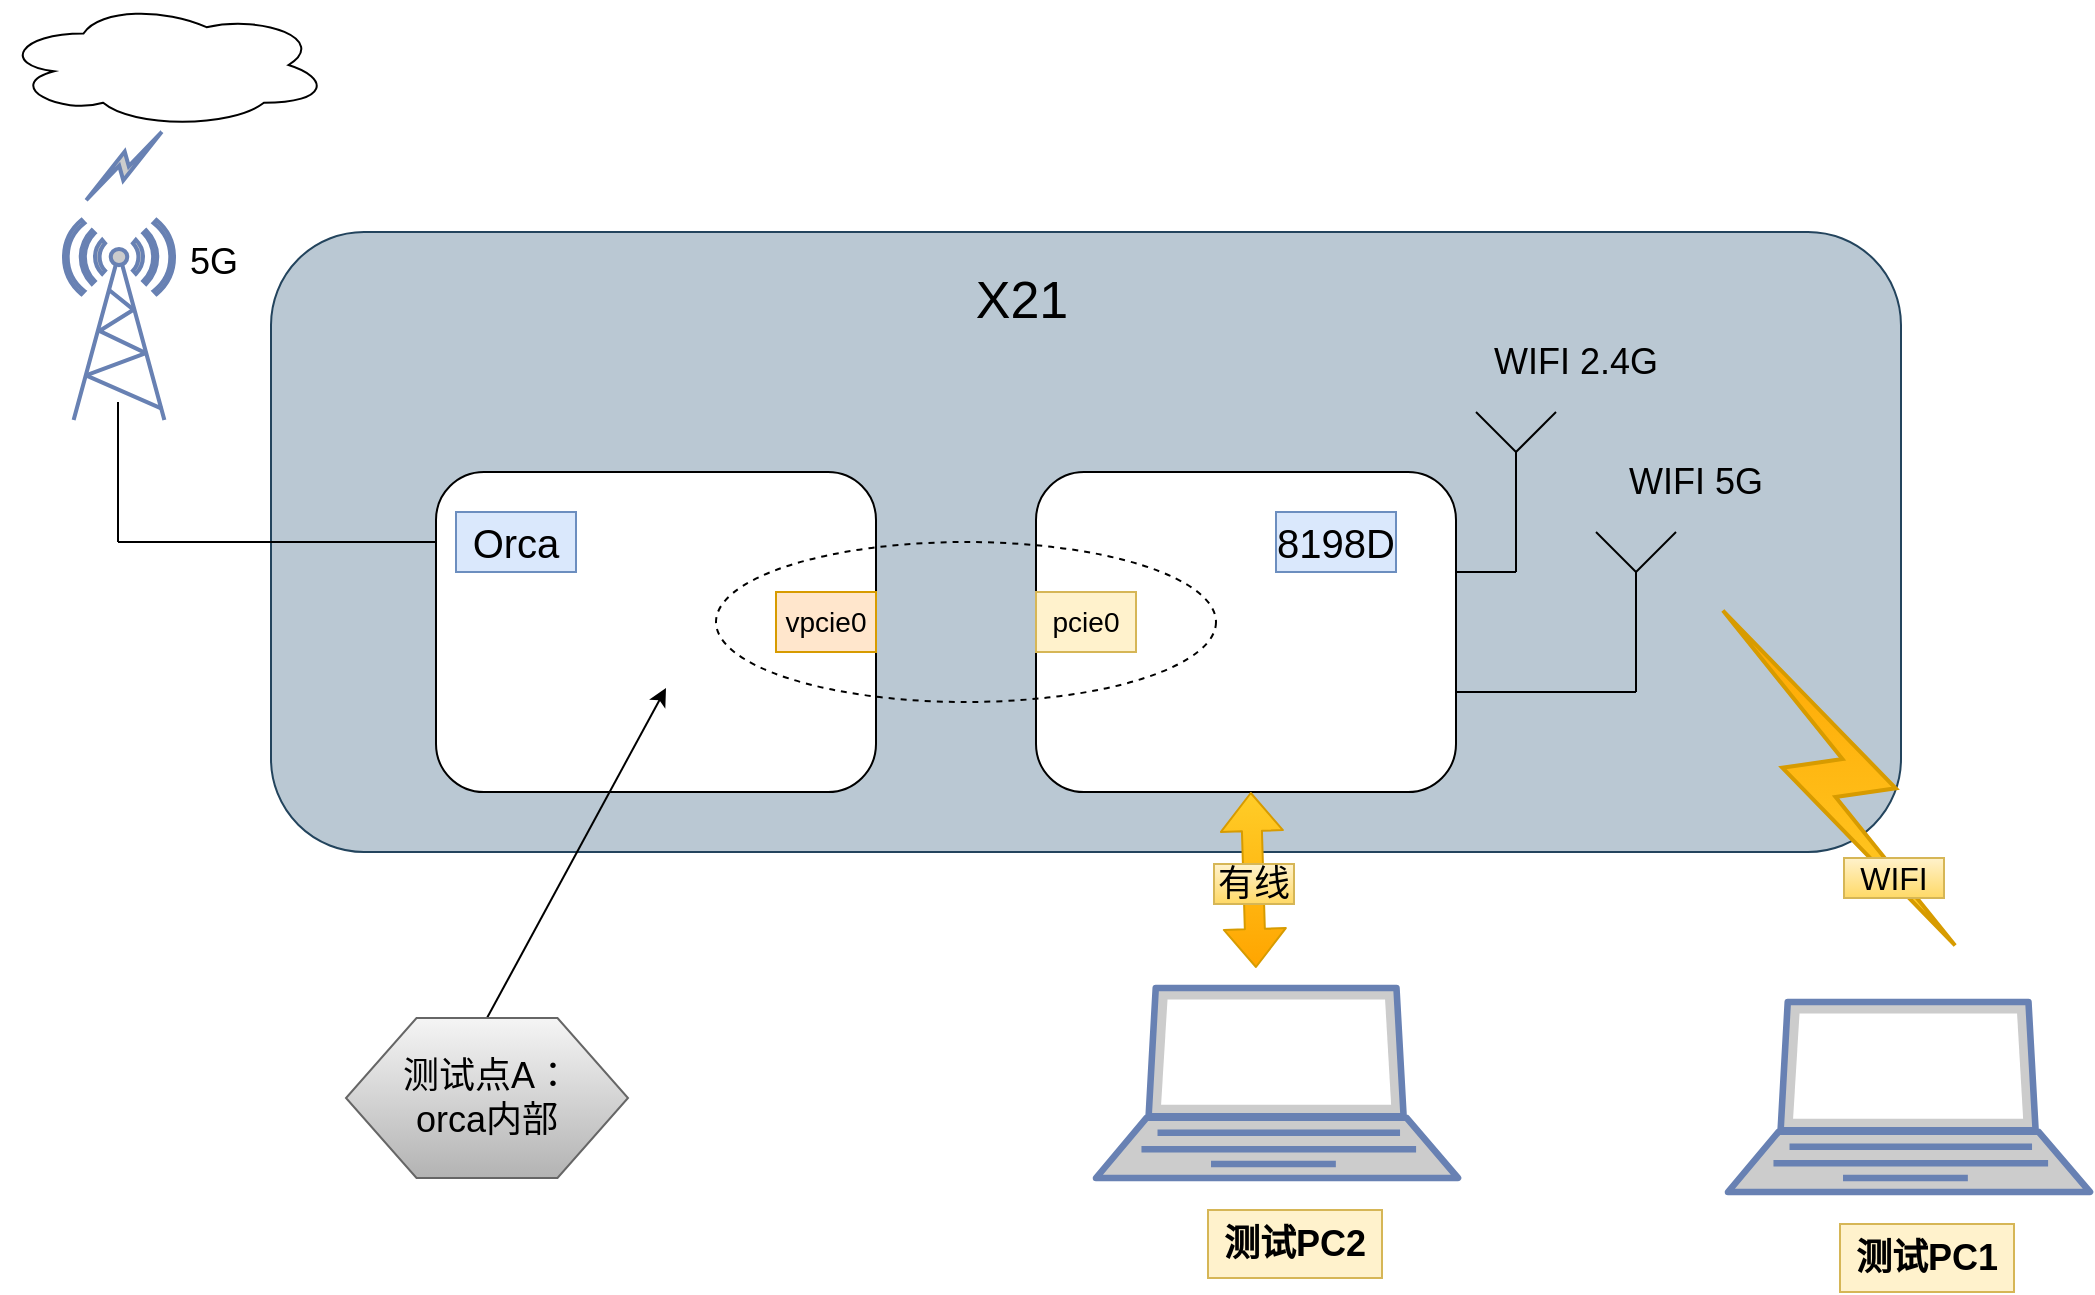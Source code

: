 <mxfile version="13.3.0" type="github"><diagram name="Page-1" id="80d4a630-b321-0f5e-ff81-c5a36ef4752d"><mxGraphModel dx="1240" dy="621" grid="0" gridSize="10" guides="1" tooltips="1" connect="1" arrows="1" fold="1" page="1" pageScale="1" pageWidth="1100" pageHeight="850" background="#ffffff" math="0" shadow="0"><root><mxCell id="0"/><mxCell id="1" parent="0"/><mxCell id="Z1ckZMu0LdG2P04qhOQY-3" value="" style="rounded=1;whiteSpace=wrap;html=1;fillColor=#bac8d3;strokeColor=#23445d;" vertex="1" parent="1"><mxGeometry x="137.5" y="120" width="815" height="310" as="geometry"/></mxCell><mxCell id="Z1ckZMu0LdG2P04qhOQY-1" value="" style="rounded=1;whiteSpace=wrap;html=1;" vertex="1" parent="1"><mxGeometry x="220" y="240" width="220" height="160" as="geometry"/></mxCell><mxCell id="Z1ckZMu0LdG2P04qhOQY-2" value="" style="rounded=1;whiteSpace=wrap;html=1;" vertex="1" parent="1"><mxGeometry x="520" y="240" width="210" height="160" as="geometry"/></mxCell><mxCell id="Z1ckZMu0LdG2P04qhOQY-4" value="&lt;font style=&quot;font-size: 14px&quot;&gt;vpcie0&lt;/font&gt;" style="rounded=0;whiteSpace=wrap;html=1;fillColor=#ffe6cc;strokeColor=#d79b00;" vertex="1" parent="1"><mxGeometry x="390" y="300" width="50" height="30" as="geometry"/></mxCell><mxCell id="Z1ckZMu0LdG2P04qhOQY-6" value="&lt;font style=&quot;font-size: 14px&quot;&gt;pcie0&lt;/font&gt;" style="rounded=0;whiteSpace=wrap;html=1;fillColor=#fff2cc;strokeColor=#d6b656;" vertex="1" parent="1"><mxGeometry x="520" y="300" width="50" height="30" as="geometry"/></mxCell><mxCell id="Z1ckZMu0LdG2P04qhOQY-7" value="&lt;font style=&quot;font-size: 20px&quot;&gt;Orca&lt;/font&gt;" style="text;html=1;strokeColor=#6c8ebf;fillColor=#dae8fc;align=center;verticalAlign=middle;whiteSpace=wrap;rounded=0;" vertex="1" parent="1"><mxGeometry x="230" y="260" width="60" height="30" as="geometry"/></mxCell><mxCell id="Z1ckZMu0LdG2P04qhOQY-8" value="&lt;font style=&quot;font-size: 20px&quot;&gt;8198D&lt;/font&gt;" style="text;html=1;strokeColor=#6c8ebf;fillColor=#dae8fc;align=center;verticalAlign=middle;whiteSpace=wrap;rounded=0;" vertex="1" parent="1"><mxGeometry x="640" y="260" width="60" height="30" as="geometry"/></mxCell><mxCell id="Z1ckZMu0LdG2P04qhOQY-20" value="" style="group" vertex="1" connectable="0" parent="1"><mxGeometry x="61" y="195" width="47.5" height="80" as="geometry"/></mxCell><mxCell id="Z1ckZMu0LdG2P04qhOQY-19" value="" style="group" vertex="1" connectable="0" parent="Z1ckZMu0LdG2P04qhOQY-20"><mxGeometry width="47.5" height="80" as="geometry"/></mxCell><mxCell id="Z1ckZMu0LdG2P04qhOQY-18" value="" style="group" vertex="1" connectable="0" parent="Z1ckZMu0LdG2P04qhOQY-19"><mxGeometry width="47.5" height="80" as="geometry"/></mxCell><mxCell id="Z1ckZMu0LdG2P04qhOQY-17" value="" style="group" vertex="1" connectable="0" parent="Z1ckZMu0LdG2P04qhOQY-18"><mxGeometry width="47.5" height="80" as="geometry"/></mxCell><mxCell id="Z1ckZMu0LdG2P04qhOQY-15" value="" style="group" vertex="1" connectable="0" parent="Z1ckZMu0LdG2P04qhOQY-17"><mxGeometry width="47.5" height="80" as="geometry"/></mxCell><mxCell id="Z1ckZMu0LdG2P04qhOQY-14" value="" style="group" vertex="1" connectable="0" parent="Z1ckZMu0LdG2P04qhOQY-15"><mxGeometry width="47.5" height="80" as="geometry"/></mxCell><mxCell id="Z1ckZMu0LdG2P04qhOQY-16" value="" style="group" vertex="1" connectable="0" parent="Z1ckZMu0LdG2P04qhOQY-14"><mxGeometry width="47.5" height="80" as="geometry"/></mxCell><mxCell id="Z1ckZMu0LdG2P04qhOQY-11" value="" style="endArrow=none;html=1;fontFamily=Helvetica;fontSize=11;fontColor=#000000;align=center;strokeColor=#000000;" edge="1" parent="Z1ckZMu0LdG2P04qhOQY-16"><mxGeometry width="50" height="50" relative="1" as="geometry"><mxPoint y="80" as="sourcePoint"/><mxPoint y="10" as="targetPoint"/></mxGeometry></mxCell><mxCell id="Z1ckZMu0LdG2P04qhOQY-42" value="" style="endArrow=none;html=1;" edge="1" parent="Z1ckZMu0LdG2P04qhOQY-16"><mxGeometry width="50" height="50" relative="1" as="geometry"><mxPoint y="80" as="sourcePoint"/><mxPoint x="159" y="80" as="targetPoint"/></mxGeometry></mxCell><mxCell id="Z1ckZMu0LdG2P04qhOQY-21" value="" style="group" vertex="1" connectable="0" parent="1"><mxGeometry x="740" y="210" width="40" height="80" as="geometry"/></mxCell><mxCell id="Z1ckZMu0LdG2P04qhOQY-22" value="" style="group" vertex="1" connectable="0" parent="Z1ckZMu0LdG2P04qhOQY-21"><mxGeometry width="40" height="80" as="geometry"/></mxCell><mxCell id="Z1ckZMu0LdG2P04qhOQY-23" value="" style="group" vertex="1" connectable="0" parent="Z1ckZMu0LdG2P04qhOQY-22"><mxGeometry width="40" height="80" as="geometry"/></mxCell><mxCell id="Z1ckZMu0LdG2P04qhOQY-24" value="" style="group" vertex="1" connectable="0" parent="Z1ckZMu0LdG2P04qhOQY-23"><mxGeometry width="40" height="80" as="geometry"/></mxCell><mxCell id="Z1ckZMu0LdG2P04qhOQY-25" value="" style="group" vertex="1" connectable="0" parent="Z1ckZMu0LdG2P04qhOQY-24"><mxGeometry width="40" height="80" as="geometry"/></mxCell><mxCell id="Z1ckZMu0LdG2P04qhOQY-26" value="" style="group" vertex="1" connectable="0" parent="Z1ckZMu0LdG2P04qhOQY-25"><mxGeometry width="40" height="80" as="geometry"/></mxCell><mxCell id="Z1ckZMu0LdG2P04qhOQY-27" value="" style="group" vertex="1" connectable="0" parent="Z1ckZMu0LdG2P04qhOQY-26"><mxGeometry width="40" height="80" as="geometry"/></mxCell><mxCell id="Z1ckZMu0LdG2P04qhOQY-28" value="" style="endArrow=none;html=1;" edge="1" parent="Z1ckZMu0LdG2P04qhOQY-27"><mxGeometry width="50" height="50" relative="1" as="geometry"><mxPoint x="20" y="80" as="sourcePoint"/><mxPoint x="20" y="20" as="targetPoint"/></mxGeometry></mxCell><mxCell id="Z1ckZMu0LdG2P04qhOQY-29" value="" style="endArrow=none;html=1;" edge="1" parent="Z1ckZMu0LdG2P04qhOQY-27"><mxGeometry width="50" height="50" relative="1" as="geometry"><mxPoint x="20" y="20" as="sourcePoint"/><mxPoint x="40" as="targetPoint"/></mxGeometry></mxCell><mxCell id="Z1ckZMu0LdG2P04qhOQY-30" value="" style="endArrow=none;html=1;" edge="1" parent="Z1ckZMu0LdG2P04qhOQY-27"><mxGeometry width="50" height="50" relative="1" as="geometry"><mxPoint x="20" y="20" as="sourcePoint"/><mxPoint as="targetPoint"/></mxGeometry></mxCell><mxCell id="Z1ckZMu0LdG2P04qhOQY-31" value="" style="group" vertex="1" connectable="0" parent="1"><mxGeometry x="800" y="270" width="40" height="80" as="geometry"/></mxCell><mxCell id="Z1ckZMu0LdG2P04qhOQY-32" value="" style="group" vertex="1" connectable="0" parent="Z1ckZMu0LdG2P04qhOQY-31"><mxGeometry width="40" height="80" as="geometry"/></mxCell><mxCell id="Z1ckZMu0LdG2P04qhOQY-33" value="" style="group" vertex="1" connectable="0" parent="Z1ckZMu0LdG2P04qhOQY-32"><mxGeometry width="40" height="80" as="geometry"/></mxCell><mxCell id="Z1ckZMu0LdG2P04qhOQY-34" value="" style="group" vertex="1" connectable="0" parent="Z1ckZMu0LdG2P04qhOQY-33"><mxGeometry width="40" height="80" as="geometry"/></mxCell><mxCell id="Z1ckZMu0LdG2P04qhOQY-35" value="" style="group" vertex="1" connectable="0" parent="Z1ckZMu0LdG2P04qhOQY-34"><mxGeometry width="40" height="80" as="geometry"/></mxCell><mxCell id="Z1ckZMu0LdG2P04qhOQY-36" value="" style="group" vertex="1" connectable="0" parent="Z1ckZMu0LdG2P04qhOQY-35"><mxGeometry width="40" height="80" as="geometry"/></mxCell><mxCell id="Z1ckZMu0LdG2P04qhOQY-37" value="" style="group" vertex="1" connectable="0" parent="Z1ckZMu0LdG2P04qhOQY-36"><mxGeometry width="40" height="80" as="geometry"/></mxCell><mxCell id="Z1ckZMu0LdG2P04qhOQY-38" value="" style="endArrow=none;html=1;" edge="1" parent="Z1ckZMu0LdG2P04qhOQY-37"><mxGeometry width="50" height="50" relative="1" as="geometry"><mxPoint x="20" y="80" as="sourcePoint"/><mxPoint x="20" y="20" as="targetPoint"/></mxGeometry></mxCell><mxCell id="Z1ckZMu0LdG2P04qhOQY-39" value="" style="endArrow=none;html=1;" edge="1" parent="Z1ckZMu0LdG2P04qhOQY-37"><mxGeometry width="50" height="50" relative="1" as="geometry"><mxPoint x="20" y="20" as="sourcePoint"/><mxPoint x="40" as="targetPoint"/></mxGeometry></mxCell><mxCell id="Z1ckZMu0LdG2P04qhOQY-40" value="" style="endArrow=none;html=1;" edge="1" parent="Z1ckZMu0LdG2P04qhOQY-37"><mxGeometry width="50" height="50" relative="1" as="geometry"><mxPoint x="20" y="20" as="sourcePoint"/><mxPoint as="targetPoint"/></mxGeometry></mxCell><mxCell id="Z1ckZMu0LdG2P04qhOQY-43" value="" style="endArrow=none;html=1;" edge="1" parent="1"><mxGeometry width="50" height="50" relative="1" as="geometry"><mxPoint x="730" y="290" as="sourcePoint"/><mxPoint x="760" y="290" as="targetPoint"/></mxGeometry></mxCell><mxCell id="Z1ckZMu0LdG2P04qhOQY-44" value="" style="endArrow=none;html=1;" edge="1" parent="1"><mxGeometry width="50" height="50" relative="1" as="geometry"><mxPoint x="730" y="350" as="sourcePoint"/><mxPoint x="820" y="350" as="targetPoint"/></mxGeometry></mxCell><mxCell id="Z1ckZMu0LdG2P04qhOQY-45" value="&lt;font style=&quot;font-size: 18px&quot;&gt;5G&lt;/font&gt;" style="text;html=1;strokeColor=none;fillColor=none;align=center;verticalAlign=middle;whiteSpace=wrap;rounded=0;" vertex="1" parent="1"><mxGeometry x="89" y="120" width="40" height="30" as="geometry"/></mxCell><mxCell id="Z1ckZMu0LdG2P04qhOQY-46" value="&lt;font style=&quot;font-size: 18px&quot;&gt;WIFI 2.4G&lt;/font&gt;" style="text;html=1;strokeColor=none;fillColor=none;align=center;verticalAlign=middle;whiteSpace=wrap;rounded=0;" vertex="1" parent="1"><mxGeometry x="740" y="170" width="100" height="30" as="geometry"/></mxCell><mxCell id="Z1ckZMu0LdG2P04qhOQY-47" value="&lt;font style=&quot;font-size: 18px&quot;&gt;WIFI 5G&lt;br&gt;&lt;/font&gt;" style="text;html=1;strokeColor=none;fillColor=none;align=center;verticalAlign=middle;whiteSpace=wrap;rounded=0;" vertex="1" parent="1"><mxGeometry x="800" y="230" width="100" height="30" as="geometry"/></mxCell><mxCell id="Z1ckZMu0LdG2P04qhOQY-48" value="" style="ellipse;whiteSpace=wrap;html=1;fillColor=none;dashed=1;" vertex="1" parent="1"><mxGeometry x="360" y="275" width="250" height="80" as="geometry"/></mxCell><mxCell id="Z1ckZMu0LdG2P04qhOQY-52" value="&lt;font style=&quot;font-size: 26px&quot;&gt;X21&lt;/font&gt;" style="text;html=1;strokeColor=none;fillColor=none;align=center;verticalAlign=middle;whiteSpace=wrap;rounded=0;dashed=1;" vertex="1" parent="1"><mxGeometry x="460.5" y="137" width="104" height="33" as="geometry"/></mxCell><mxCell id="Z1ckZMu0LdG2P04qhOQY-57" value="" style="html=1;outlineConnect=0;fillColor=#ffcd28;strokeColor=#d79b00;gradientColor=#ffa500;gradientDirection=north;strokeWidth=2;shape=mxgraph.networks.comm_link_edge;html=1;startArrow=open;startFill=0;" edge="1" parent="1"><mxGeometry width="100" height="100" relative="1" as="geometry"><mxPoint x="986" y="486" as="sourcePoint"/><mxPoint x="857" y="300" as="targetPoint"/></mxGeometry></mxCell><mxCell id="Z1ckZMu0LdG2P04qhOQY-58" value="" style="group" vertex="1" connectable="0" parent="1"><mxGeometry x="866" y="505" width="181" height="145" as="geometry"/></mxCell><mxCell id="Z1ckZMu0LdG2P04qhOQY-54" value="" style="fontColor=#0066CC;verticalAlign=top;verticalLabelPosition=bottom;labelPosition=center;align=center;html=1;outlineConnect=0;fillColor=#CCCCCC;strokeColor=#6881B3;gradientColor=none;gradientDirection=north;strokeWidth=2;shape=mxgraph.networks.laptop;fontStyle=1" vertex="1" parent="Z1ckZMu0LdG2P04qhOQY-58"><mxGeometry width="181" height="95" as="geometry"/></mxCell><mxCell id="Z1ckZMu0LdG2P04qhOQY-55" value="&lt;font style=&quot;font-size: 18px&quot;&gt;测试PC1&lt;/font&gt;" style="text;html=1;strokeColor=#d6b656;fillColor=#fff2cc;align=center;verticalAlign=middle;whiteSpace=wrap;rounded=0;fontStyle=1" vertex="1" parent="Z1ckZMu0LdG2P04qhOQY-58"><mxGeometry x="56" y="111" width="87" height="34" as="geometry"/></mxCell><mxCell id="Z1ckZMu0LdG2P04qhOQY-60" value="" style="endArrow=classic;html=1;exitX=0.5;exitY=0;exitDx=0;exitDy=0;" edge="1" parent="1" source="Z1ckZMu0LdG2P04qhOQY-62"><mxGeometry width="50" height="50" relative="1" as="geometry"><mxPoint x="247" y="563" as="sourcePoint"/><mxPoint x="335" y="348" as="targetPoint"/></mxGeometry></mxCell><mxCell id="Z1ckZMu0LdG2P04qhOQY-62" value="&lt;font style=&quot;font-size: 18px&quot;&gt;测试点A：&lt;br&gt;orca内部&lt;/font&gt;" style="shape=hexagon;perimeter=hexagonPerimeter2;whiteSpace=wrap;html=1;fillColor=#f5f5f5;gradientColor=#b3b3b3;strokeColor=#666666;" vertex="1" parent="1"><mxGeometry x="175" y="513" width="141" height="80" as="geometry"/></mxCell><mxCell id="Z1ckZMu0LdG2P04qhOQY-63" value="&lt;font style=&quot;font-size: 16px&quot;&gt;WIFI&lt;/font&gt;" style="text;html=1;strokeColor=#d6b656;fillColor=#fff2cc;align=center;verticalAlign=middle;whiteSpace=wrap;rounded=0;gradientColor=#ffd966;" vertex="1" parent="1"><mxGeometry x="924" y="433" width="50" height="20" as="geometry"/></mxCell><mxCell id="Z1ckZMu0LdG2P04qhOQY-64" value="" style="group" vertex="1" connectable="0" parent="1"><mxGeometry x="550" y="498" width="181" height="145" as="geometry"/></mxCell><mxCell id="Z1ckZMu0LdG2P04qhOQY-65" value="" style="fontColor=#0066CC;verticalAlign=top;verticalLabelPosition=bottom;labelPosition=center;align=center;html=1;outlineConnect=0;fillColor=#CCCCCC;strokeColor=#6881B3;gradientColor=none;gradientDirection=north;strokeWidth=2;shape=mxgraph.networks.laptop;fontStyle=1" vertex="1" parent="Z1ckZMu0LdG2P04qhOQY-64"><mxGeometry width="181" height="95" as="geometry"/></mxCell><mxCell id="Z1ckZMu0LdG2P04qhOQY-66" value="&lt;font style=&quot;font-size: 18px&quot;&gt;测试PC2&lt;/font&gt;" style="text;html=1;strokeColor=#d6b656;fillColor=#fff2cc;align=center;verticalAlign=middle;whiteSpace=wrap;rounded=0;fontStyle=1" vertex="1" parent="Z1ckZMu0LdG2P04qhOQY-64"><mxGeometry x="56" y="111" width="87" height="34" as="geometry"/></mxCell><mxCell id="Z1ckZMu0LdG2P04qhOQY-67" value="" style="shape=flexArrow;endArrow=classic;startArrow=classic;html=1;gradientColor=#ffa500;fillColor=#ffcd28;strokeColor=#d79b00;" edge="1" parent="1" target="Z1ckZMu0LdG2P04qhOQY-2"><mxGeometry width="50" height="50" relative="1" as="geometry"><mxPoint x="630" y="488" as="sourcePoint"/><mxPoint x="658" y="418" as="targetPoint"/></mxGeometry></mxCell><mxCell id="Z1ckZMu0LdG2P04qhOQY-68" value="&lt;font style=&quot;font-size: 18px&quot;&gt;有线&lt;/font&gt;" style="text;html=1;strokeColor=#d6b656;fillColor=#fff2cc;align=center;verticalAlign=middle;whiteSpace=wrap;rounded=0;gradientColor=#ffd966;" vertex="1" parent="1"><mxGeometry x="609" y="436" width="40" height="20" as="geometry"/></mxCell><mxCell id="Z1ckZMu0LdG2P04qhOQY-72" value="" style="ellipse;shape=cloud;whiteSpace=wrap;html=1;fillColor=none;" vertex="1" parent="1"><mxGeometry x="2.75" y="5" width="164" height="63" as="geometry"/></mxCell><mxCell id="Z1ckZMu0LdG2P04qhOQY-73" value="" style="fontColor=#0066CC;verticalAlign=top;verticalLabelPosition=bottom;labelPosition=center;align=center;html=1;outlineConnect=0;fillColor=#CCCCCC;strokeColor=#6881B3;gradientColor=none;gradientDirection=north;strokeWidth=2;shape=mxgraph.networks.radio_tower;" vertex="1" parent="1"><mxGeometry x="34" y="114" width="55" height="100" as="geometry"/></mxCell><mxCell id="Z1ckZMu0LdG2P04qhOQY-77" value="" style="html=1;outlineConnect=0;fillColor=#CCCCCC;strokeColor=#6881B3;gradientColor=none;gradientDirection=north;strokeWidth=2;shape=mxgraph.networks.comm_link_edge;html=1;startArrow=open;startFill=0;" edge="1" parent="1"><mxGeometry width="100" height="100" relative="1" as="geometry"><mxPoint x="43" y="106" as="sourcePoint"/><mxPoint x="85" y="68" as="targetPoint"/></mxGeometry></mxCell></root></mxGraphModel></diagram></mxfile>